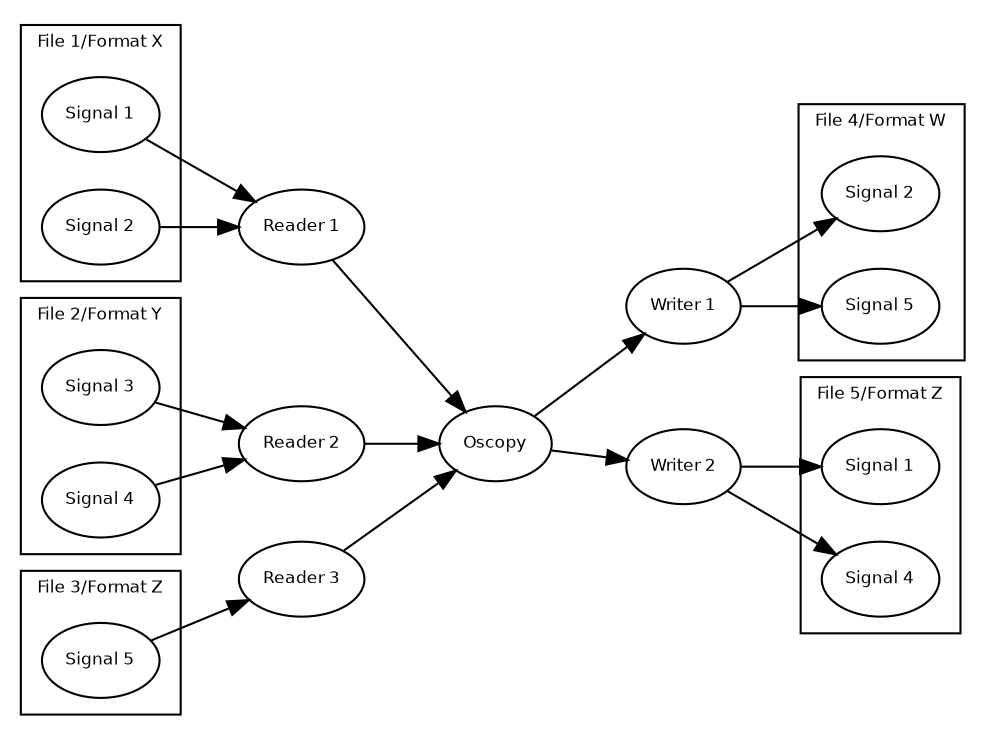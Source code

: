 digraph fileinter {
	node [fontname="Helvetica",fontsize=8] ;
	rankdir=LR
	subgraph cluster0 {
		node [fontname="Helvetica",fontsize=8];
		label="File 1/Format X";		
		fontname="Helvetica";
		fontsize=8;
		
		"Signal 1";
		"Signal 2";		
	}
	subgraph cluster1 {
		node [fontname="Helvetica",fontsize=8] ;
		label="File 2/Format Y";
		fontname="Helvetica";
		fontsize=8;
		
		"Signal 3";
		"Signal 4";
	}
	subgraph cluster2 {
		node [fontname="Helvetica",fontsize=8];
		label="File 3/Format Z";
		fontname="Helvetica";
		fontsize=8;
		
		"Signal 5";
	}
	subgraph cluster3 {
		node [fontname="Helvetica",fontsize=8]
		label="File 4/Format W"
		fontname="Helvetica";
		fontsize=8 ;
		
		"Signal 2'" [label="Signal 2"];
		"Signal 5'" [label="Signal 5"];
	       
	}
	subgraph cluster4 {
		node [fontname="Helvetica",fontsize=8]
		label="File 5/Format Z"
		fontname="Helvetica";
		fontsize=8 ;
		
		"Signal 1'" [label="Signal 1"];
		"Signal 4'" [label="Signal 4"];
	       
	}

	"Signal 1" -> "Reader 1"
	"Signal 2" -> "Reader 1" -> Oscopy
	"Signal 3" -> "Reader 2"
	"Signal 4" -> "Reader 2" -> Oscopy
	"Signal 5" -> "Reader 3" -> Oscopy
	"Writer 1" -> "Signal 2'"
	"Writer 1" -> "Signal 5'"
	"Writer 2" -> "Signal 1'"
	"Writer 2" -> "Signal 4'"
	Oscopy -> "Writer 1"
	Oscopy -> "Writer 2"
}
